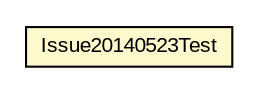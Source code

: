 #!/usr/local/bin/dot
#
# Class diagram 
# Generated by UMLGraph version 5.1 (http://www.umlgraph.org/)
#

digraph G {
	edge [fontname="arial",fontsize=10,labelfontname="arial",labelfontsize=10];
	node [fontname="arial",fontsize=10,shape=plaintext];
	nodesep=0.25;
	ranksep=0.5;
	// com.helger.schematron.supplemantery.Issue20140523Test
	c1008 [label=<<table title="com.helger.schematron.supplemantery.Issue20140523Test" border="0" cellborder="1" cellspacing="0" cellpadding="2" port="p" bgcolor="lemonChiffon" href="./Issue20140523Test.html">
		<tr><td><table border="0" cellspacing="0" cellpadding="1">
<tr><td align="center" balign="center"> Issue20140523Test </td></tr>
		</table></td></tr>
		</table>>, fontname="arial", fontcolor="black", fontsize=10.0];
}

